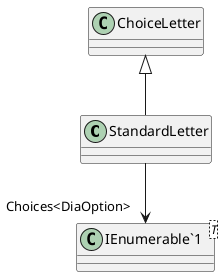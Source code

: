 @startuml
class StandardLetter {
}
class "IEnumerable`1"<T> {
}
ChoiceLetter <|-- StandardLetter
StandardLetter --> "Choices<DiaOption>" "IEnumerable`1"
@enduml
